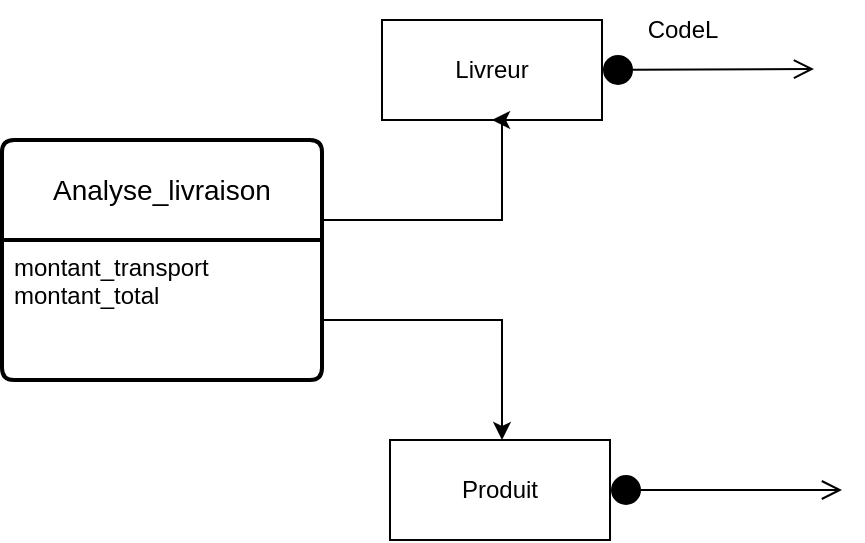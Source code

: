 <mxfile version="26.0.7">
  <diagram name="Page-1" id="oZw_HMmMiBHEvVDpfueG">
    <mxGraphModel dx="1050" dy="522" grid="1" gridSize="10" guides="1" tooltips="1" connect="1" arrows="1" fold="1" page="1" pageScale="1" pageWidth="827" pageHeight="1169" math="0" shadow="0">
      <root>
        <mxCell id="0" />
        <mxCell id="1" parent="0" />
        <mxCell id="tf-2iotETb74wZCwkg5V-3" value="Analyse_livraison" style="swimlane;childLayout=stackLayout;horizontal=1;startSize=50;horizontalStack=0;rounded=1;fontSize=14;fontStyle=0;strokeWidth=2;resizeParent=0;resizeLast=1;shadow=0;dashed=0;align=center;arcSize=4;whiteSpace=wrap;html=1;" vertex="1" parent="1">
          <mxGeometry x="110" y="200" width="160" height="120" as="geometry" />
        </mxCell>
        <mxCell id="tf-2iotETb74wZCwkg5V-4" value="montant_transport&lt;div&gt;montant_total&lt;/div&gt;" style="align=left;strokeColor=none;fillColor=none;spacingLeft=4;fontSize=12;verticalAlign=top;resizable=0;rotatable=0;part=1;html=1;" vertex="1" parent="tf-2iotETb74wZCwkg5V-3">
          <mxGeometry y="50" width="160" height="70" as="geometry" />
        </mxCell>
        <mxCell id="tf-2iotETb74wZCwkg5V-7" value="Livreur" style="html=1;whiteSpace=wrap;" vertex="1" parent="1">
          <mxGeometry x="300" y="140" width="110" height="50" as="geometry" />
        </mxCell>
        <mxCell id="tf-2iotETb74wZCwkg5V-10" value="" style="html=1;verticalAlign=bottom;startArrow=circle;startFill=1;endArrow=open;startSize=6;endSize=8;curved=0;rounded=0;exitX=1;exitY=0.5;exitDx=0;exitDy=0;" edge="1" parent="1" source="tf-2iotETb74wZCwkg5V-9">
          <mxGeometry width="80" relative="1" as="geometry">
            <mxPoint x="270" y="256.43" as="sourcePoint" />
            <mxPoint x="530" y="375" as="targetPoint" />
          </mxGeometry>
        </mxCell>
        <mxCell id="tf-2iotETb74wZCwkg5V-9" value="Produit" style="html=1;whiteSpace=wrap;" vertex="1" parent="1">
          <mxGeometry x="304" y="350" width="110" height="50" as="geometry" />
        </mxCell>
        <mxCell id="tf-2iotETb74wZCwkg5V-11" value="" style="html=1;verticalAlign=bottom;startArrow=circle;startFill=1;endArrow=open;startSize=6;endSize=8;curved=0;rounded=0;" edge="1" parent="1">
          <mxGeometry width="80" relative="1" as="geometry">
            <mxPoint x="410" y="165" as="sourcePoint" />
            <mxPoint x="516" y="164.5" as="targetPoint" />
          </mxGeometry>
        </mxCell>
        <mxCell id="tf-2iotETb74wZCwkg5V-12" style="edgeStyle=orthogonalEdgeStyle;rounded=0;orthogonalLoop=1;jettySize=auto;html=1;exitX=1;exitY=0.25;exitDx=0;exitDy=0;entryX=0.5;entryY=1;entryDx=0;entryDy=0;" edge="1" parent="1" source="tf-2iotETb74wZCwkg5V-4" target="tf-2iotETb74wZCwkg5V-7">
          <mxGeometry relative="1" as="geometry">
            <Array as="points">
              <mxPoint x="270" y="240" />
              <mxPoint x="360" y="240" />
              <mxPoint x="360" y="190" />
            </Array>
          </mxGeometry>
        </mxCell>
        <mxCell id="tf-2iotETb74wZCwkg5V-13" style="edgeStyle=orthogonalEdgeStyle;rounded=0;orthogonalLoop=1;jettySize=auto;html=1;exitX=1;exitY=0.5;exitDx=0;exitDy=0;" edge="1" parent="1" source="tf-2iotETb74wZCwkg5V-4" target="tf-2iotETb74wZCwkg5V-9">
          <mxGeometry relative="1" as="geometry">
            <Array as="points">
              <mxPoint x="270" y="290" />
              <mxPoint x="360" y="290" />
            </Array>
          </mxGeometry>
        </mxCell>
        <mxCell id="tf-2iotETb74wZCwkg5V-14" value="CodeL" style="text;html=1;align=center;verticalAlign=middle;resizable=0;points=[];autosize=1;strokeColor=none;fillColor=none;" vertex="1" parent="1">
          <mxGeometry x="420" y="130" width="60" height="30" as="geometry" />
        </mxCell>
      </root>
    </mxGraphModel>
  </diagram>
</mxfile>
